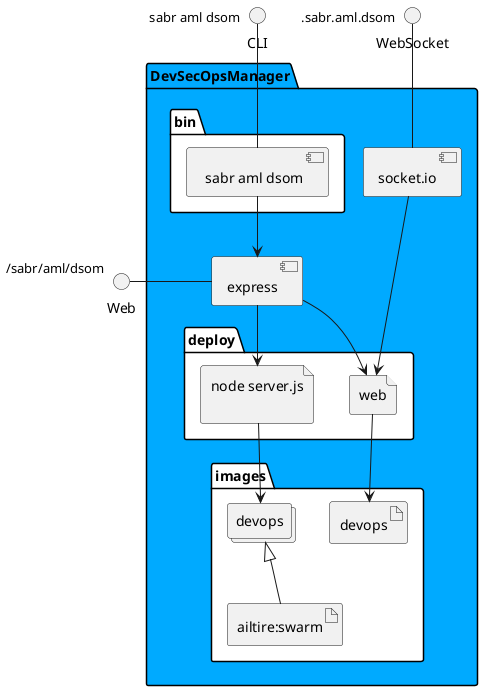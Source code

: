@startuml
  interface CLI
  interface Web
  interface WebSocket
package "DevSecOpsManager" #00aaff {
  component express as REST
  component socket.io as socket
  folder bin #ffffff {
    component " sabr aml dsom" as binName
  }
  binName --> REST

  folder deploy #ffffff {
      file "node server.js\n" as devops_container
      REST --> devops_container

  
    file "web" as web_container
    REST --> web_container
    socket ---> web_container
  
  }
  folder images #ffffff {
    collections "devops" as devopsimage
    artifact "ailtire:swarm" as ailtireswarm
    devopsimage <|-- ailtireswarm
    devops_container --> devopsimage

  
      artifact "devops" as devops
      web_container --> devops
    
  }
}
CLI " sabr aml dsom" -- binName
Web "/sabr/aml/dsom" - REST
WebSocket ".sabr.aml.dsom" -- socket

@enduml
